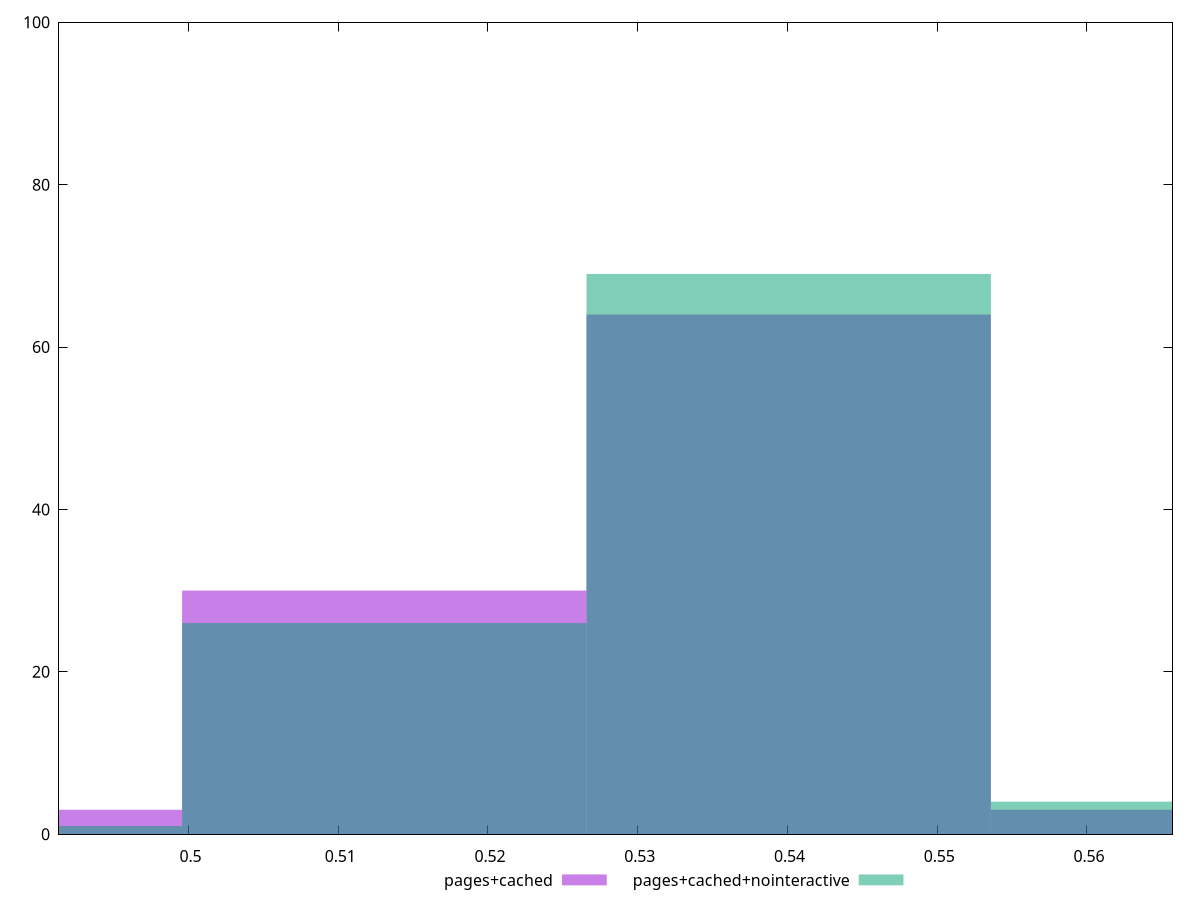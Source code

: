 reset

$pagesCached <<EOF
0.5130771175635616 30
0.5400811763826964 64
0.5670852352018312 3
0.48607305874442674 3
EOF

$pagesCachedNointeractive <<EOF
0.5400811763826964 69
0.5130771175635616 26
0.48607305874442674 1
0.5670852352018312 4
EOF

set key outside below
set boxwidth 0.02700405881913482
set xrange [0.4913536541653386:0.5657115031025787]
set yrange [0:100]
set style fill transparent solid 0.5 noborder
set terminal svg size 640, 500 enhanced background rgb 'white'
set output "report_00007_2020-12-11T15:55:29.892Z/meta/score/comparison/histogram/2_vs_3.svg"

plot $pagesCached title "pages+cached" with boxes, \
     $pagesCachedNointeractive title "pages+cached+nointeractive" with boxes

reset
